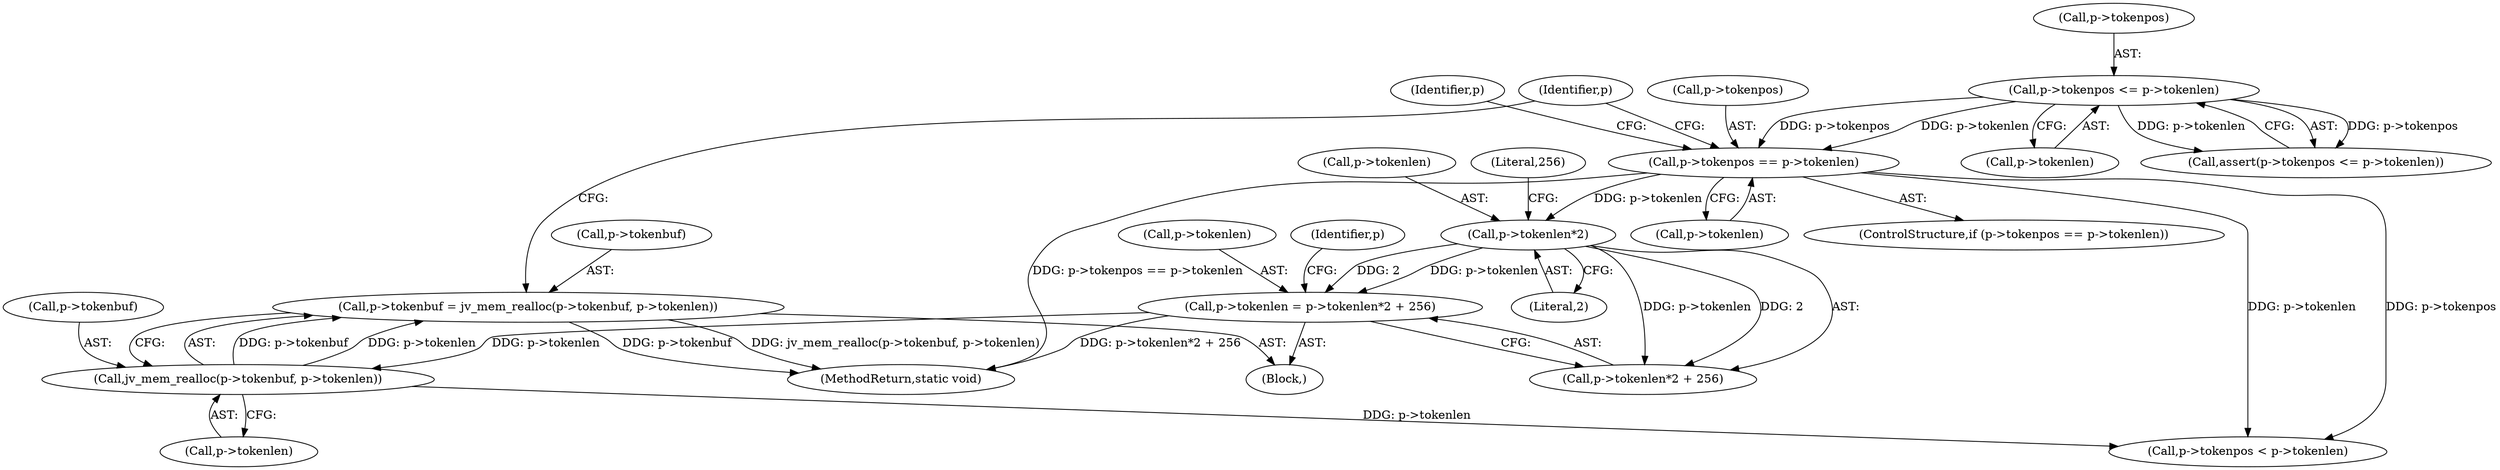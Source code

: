 digraph "1_jq_8eb1367ca44e772963e704a700ef72ae2e12babd_0@API" {
"1000132" [label="(Call,p->tokenbuf = jv_mem_realloc(p->tokenbuf, p->tokenlen))"];
"1000136" [label="(Call,jv_mem_realloc(p->tokenbuf, p->tokenlen))"];
"1000121" [label="(Call,p->tokenlen = p->tokenlen*2 + 256)"];
"1000126" [label="(Call,p->tokenlen*2)"];
"1000113" [label="(Call,p->tokenpos == p->tokenlen)"];
"1000105" [label="(Call,p->tokenpos <= p->tokenlen)"];
"1000126" [label="(Call,p->tokenlen*2)"];
"1000122" [label="(Call,p->tokenlen)"];
"1000130" [label="(Literal,2)"];
"1000137" [label="(Call,p->tokenbuf)"];
"1000104" [label="(Call,assert(p->tokenpos <= p->tokenlen))"];
"1000117" [label="(Call,p->tokenlen)"];
"1000109" [label="(Call,p->tokenlen)"];
"1000140" [label="(Call,p->tokenlen)"];
"1000113" [label="(Call,p->tokenpos == p->tokenlen)"];
"1000120" [label="(Block,)"];
"1000161" [label="(MethodReturn,static void)"];
"1000136" [label="(Call,jv_mem_realloc(p->tokenbuf, p->tokenlen))"];
"1000146" [label="(Identifier,p)"];
"1000133" [label="(Call,p->tokenbuf)"];
"1000131" [label="(Literal,256)"];
"1000125" [label="(Call,p->tokenlen*2 + 256)"];
"1000127" [label="(Call,p->tokenlen)"];
"1000112" [label="(ControlStructure,if (p->tokenpos == p->tokenlen))"];
"1000106" [label="(Call,p->tokenpos)"];
"1000134" [label="(Identifier,p)"];
"1000132" [label="(Call,p->tokenbuf = jv_mem_realloc(p->tokenbuf, p->tokenlen))"];
"1000114" [label="(Call,p->tokenpos)"];
"1000105" [label="(Call,p->tokenpos <= p->tokenlen)"];
"1000121" [label="(Call,p->tokenlen = p->tokenlen*2 + 256)"];
"1000123" [label="(Identifier,p)"];
"1000144" [label="(Call,p->tokenpos < p->tokenlen)"];
"1000132" -> "1000120"  [label="AST: "];
"1000132" -> "1000136"  [label="CFG: "];
"1000133" -> "1000132"  [label="AST: "];
"1000136" -> "1000132"  [label="AST: "];
"1000146" -> "1000132"  [label="CFG: "];
"1000132" -> "1000161"  [label="DDG: p->tokenbuf"];
"1000132" -> "1000161"  [label="DDG: jv_mem_realloc(p->tokenbuf, p->tokenlen)"];
"1000136" -> "1000132"  [label="DDG: p->tokenbuf"];
"1000136" -> "1000132"  [label="DDG: p->tokenlen"];
"1000136" -> "1000140"  [label="CFG: "];
"1000137" -> "1000136"  [label="AST: "];
"1000140" -> "1000136"  [label="AST: "];
"1000121" -> "1000136"  [label="DDG: p->tokenlen"];
"1000136" -> "1000144"  [label="DDG: p->tokenlen"];
"1000121" -> "1000120"  [label="AST: "];
"1000121" -> "1000125"  [label="CFG: "];
"1000122" -> "1000121"  [label="AST: "];
"1000125" -> "1000121"  [label="AST: "];
"1000134" -> "1000121"  [label="CFG: "];
"1000121" -> "1000161"  [label="DDG: p->tokenlen*2 + 256"];
"1000126" -> "1000121"  [label="DDG: p->tokenlen"];
"1000126" -> "1000121"  [label="DDG: 2"];
"1000126" -> "1000125"  [label="AST: "];
"1000126" -> "1000130"  [label="CFG: "];
"1000127" -> "1000126"  [label="AST: "];
"1000130" -> "1000126"  [label="AST: "];
"1000131" -> "1000126"  [label="CFG: "];
"1000126" -> "1000125"  [label="DDG: p->tokenlen"];
"1000126" -> "1000125"  [label="DDG: 2"];
"1000113" -> "1000126"  [label="DDG: p->tokenlen"];
"1000113" -> "1000112"  [label="AST: "];
"1000113" -> "1000117"  [label="CFG: "];
"1000114" -> "1000113"  [label="AST: "];
"1000117" -> "1000113"  [label="AST: "];
"1000123" -> "1000113"  [label="CFG: "];
"1000146" -> "1000113"  [label="CFG: "];
"1000113" -> "1000161"  [label="DDG: p->tokenpos == p->tokenlen"];
"1000105" -> "1000113"  [label="DDG: p->tokenpos"];
"1000105" -> "1000113"  [label="DDG: p->tokenlen"];
"1000113" -> "1000144"  [label="DDG: p->tokenpos"];
"1000113" -> "1000144"  [label="DDG: p->tokenlen"];
"1000105" -> "1000104"  [label="AST: "];
"1000105" -> "1000109"  [label="CFG: "];
"1000106" -> "1000105"  [label="AST: "];
"1000109" -> "1000105"  [label="AST: "];
"1000104" -> "1000105"  [label="CFG: "];
"1000105" -> "1000104"  [label="DDG: p->tokenpos"];
"1000105" -> "1000104"  [label="DDG: p->tokenlen"];
}
